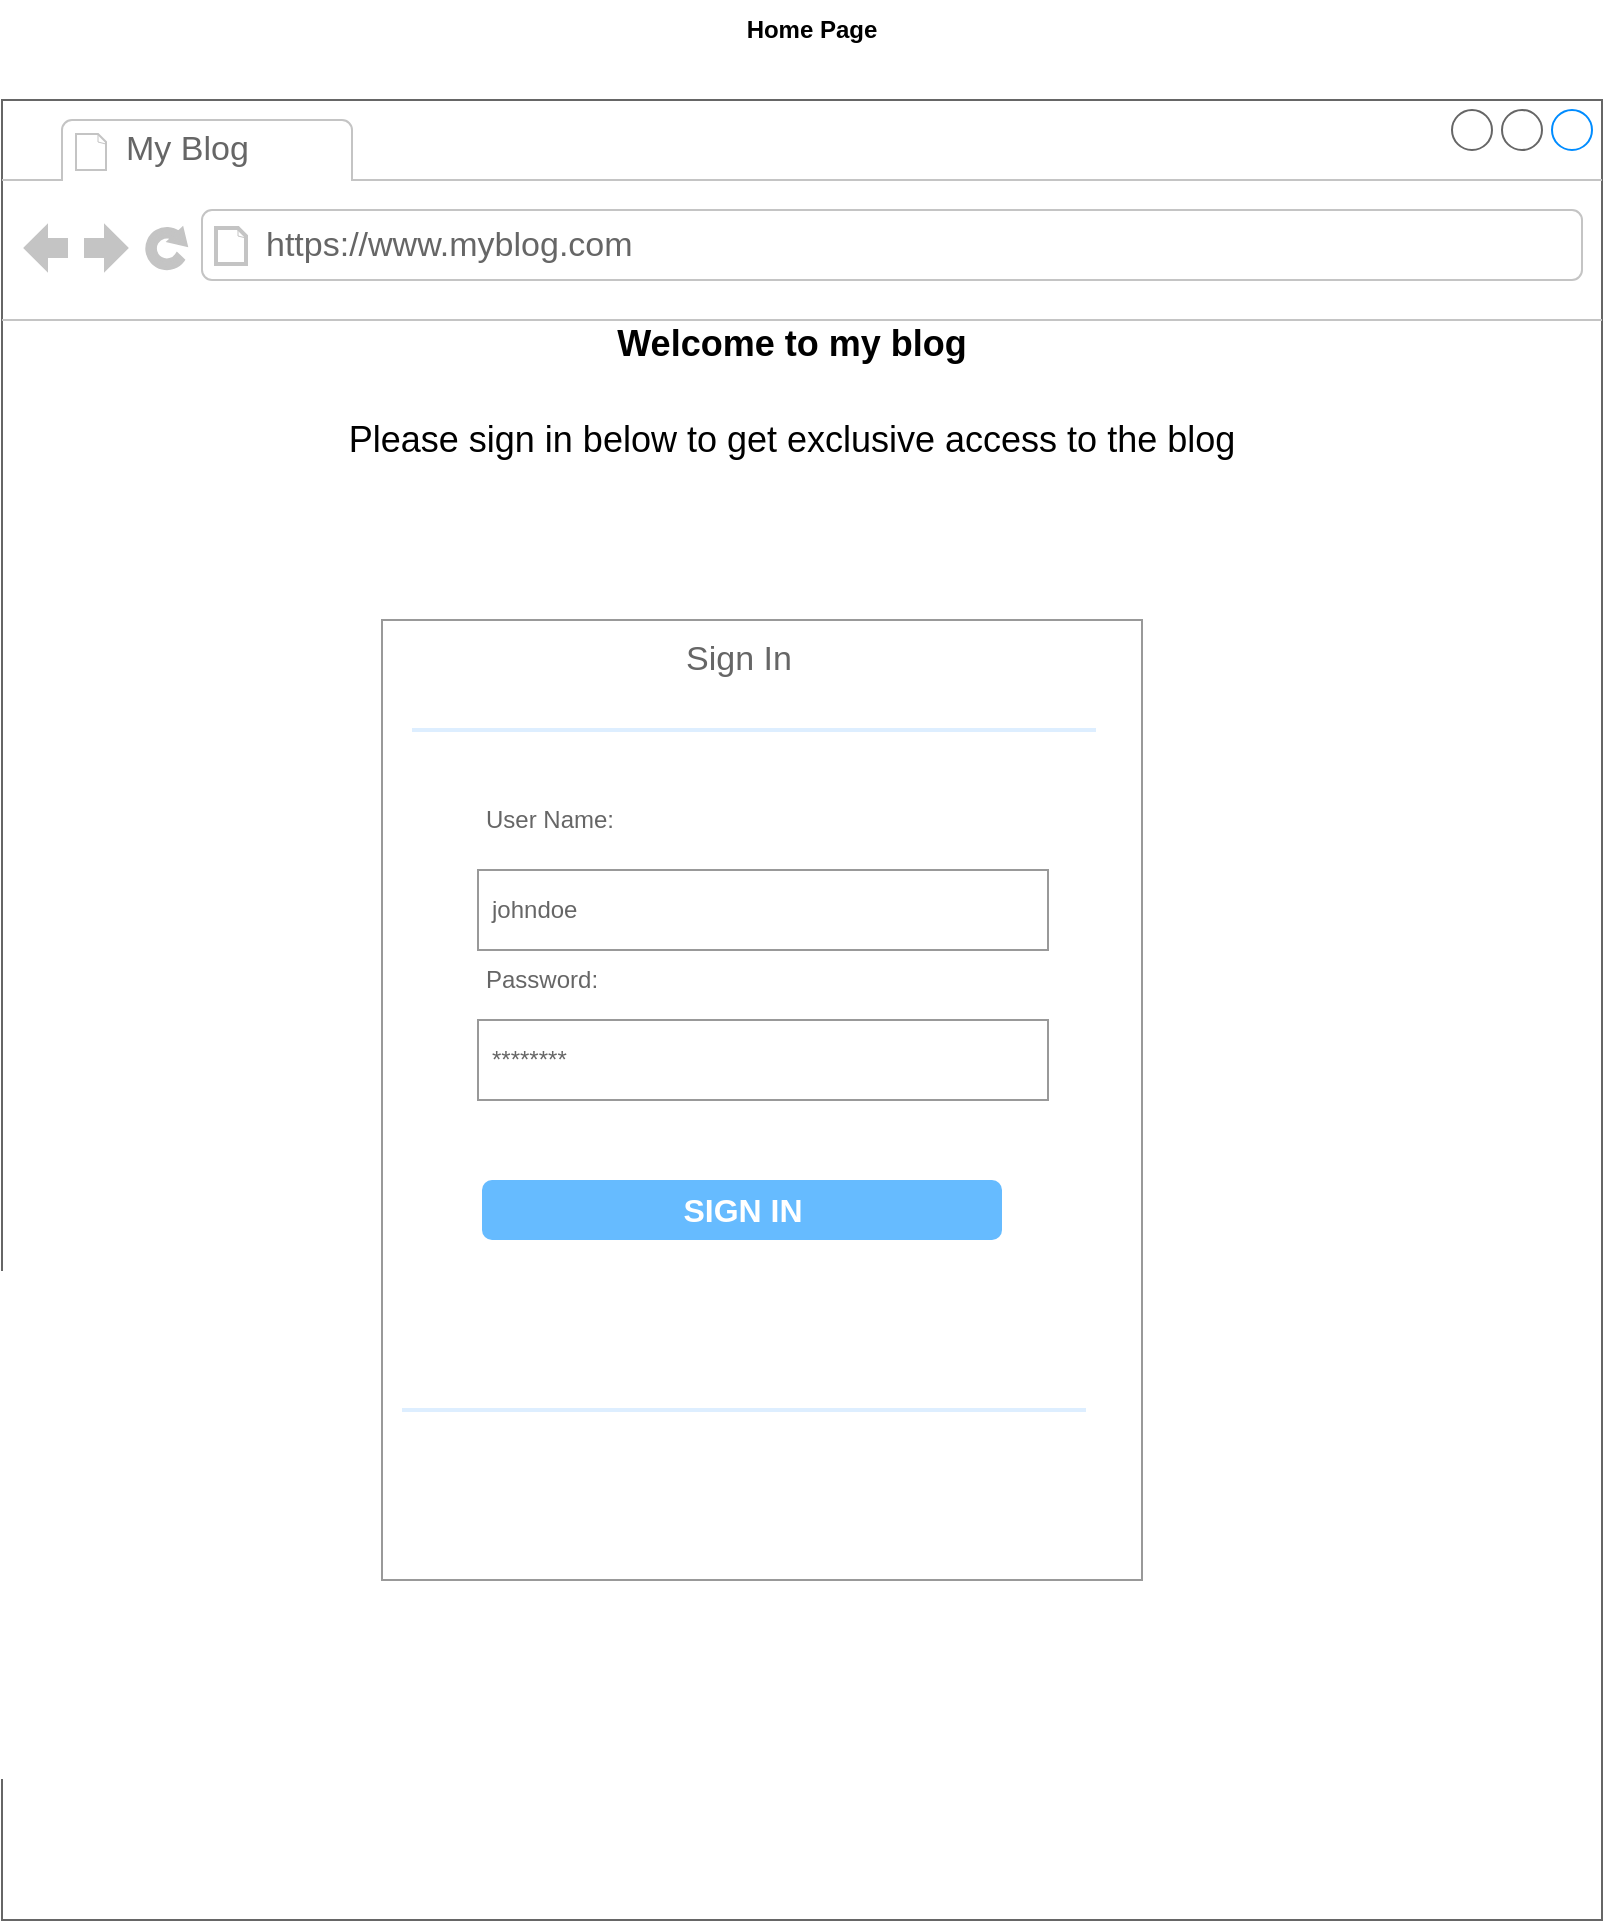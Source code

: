 <mxfile version="16.5.2" type="github" pages="2">
  <diagram id="RBLcFZ3gTbpYLGEy5wXY" name="Page-1">
    <mxGraphModel dx="1755" dy="1652" grid="1" gridSize="10" guides="1" tooltips="1" connect="1" arrows="1" fold="1" page="1" pageScale="1" pageWidth="827" pageHeight="1169" math="0" shadow="0">
      <root>
        <mxCell id="0" />
        <mxCell id="1" parent="0" />
        <mxCell id="5jpiuJt5tEty0Lqef1DL-1" value="" style="strokeWidth=1;shadow=0;dashed=0;align=center;html=1;shape=mxgraph.mockup.containers.browserWindow;rSize=0;strokeColor=#666666;strokeColor2=#008cff;strokeColor3=#c4c4c4;mainText=,;recursiveResize=0;" vertex="1" parent="1">
          <mxGeometry x="-60" y="160" width="800" height="910" as="geometry" />
        </mxCell>
        <mxCell id="5jpiuJt5tEty0Lqef1DL-2" value="My Blog" style="strokeWidth=1;shadow=0;dashed=0;align=center;html=1;shape=mxgraph.mockup.containers.anchor;fontSize=17;fontColor=#666666;align=left;" vertex="1" parent="5jpiuJt5tEty0Lqef1DL-1">
          <mxGeometry x="60" y="12" width="110" height="26" as="geometry" />
        </mxCell>
        <mxCell id="5jpiuJt5tEty0Lqef1DL-3" value="https://www.myblog.com" style="strokeWidth=1;shadow=0;dashed=0;align=center;html=1;shape=mxgraph.mockup.containers.anchor;rSize=0;fontSize=17;fontColor=#666666;align=left;" vertex="1" parent="5jpiuJt5tEty0Lqef1DL-1">
          <mxGeometry x="130" y="60" width="250" height="26" as="geometry" />
        </mxCell>
        <mxCell id="5jpiuJt5tEty0Lqef1DL-20" value="&lt;h1 style=&quot;font-size: 18px&quot;&gt;&lt;font style=&quot;font-size: 18px&quot;&gt;Welcome to my blog&amp;nbsp;&lt;/font&gt;&lt;/h1&gt;&lt;p style=&quot;line-height: 2.1 ; font-size: 18px&quot;&gt;Please sign in below to get exclusive access to the blog&amp;nbsp;&lt;/p&gt;" style="text;html=1;strokeColor=none;fillColor=none;spacing=5;spacingTop=-20;whiteSpace=wrap;overflow=hidden;rounded=0;align=center;" vertex="1" parent="5jpiuJt5tEty0Lqef1DL-1">
          <mxGeometry y="110" width="795" height="140" as="geometry" />
        </mxCell>
        <mxCell id="5jpiuJt5tEty0Lqef1DL-6" value="" style="strokeWidth=1;shadow=0;dashed=0;align=center;html=1;shape=mxgraph.mockup.forms.rrect;rSize=0;strokeColor=#999999;fillColor=#ffffff;" vertex="1" parent="5jpiuJt5tEty0Lqef1DL-1">
          <mxGeometry x="190" y="260" width="380" height="480" as="geometry" />
        </mxCell>
        <mxCell id="5jpiuJt5tEty0Lqef1DL-7" value="&lt;font style=&quot;font-size: 17px&quot;&gt;Sign In&lt;/font&gt;" style="strokeWidth=1;shadow=0;dashed=0;align=center;html=1;shape=mxgraph.mockup.forms.anchor;fontSize=12;fontColor=#666666;align=left;resizeWidth=1;spacingLeft=0;" vertex="1" parent="5jpiuJt5tEty0Lqef1DL-6">
          <mxGeometry width="65.517" height="20" relative="1" as="geometry">
            <mxPoint x="150" y="10" as="offset" />
          </mxGeometry>
        </mxCell>
        <mxCell id="5jpiuJt5tEty0Lqef1DL-8" value="" style="shape=line;strokeColor=#ddeeff;strokeWidth=2;html=1;resizeWidth=1;" vertex="1" parent="5jpiuJt5tEty0Lqef1DL-6">
          <mxGeometry width="342" height="10" relative="1" as="geometry">
            <mxPoint x="15" y="50" as="offset" />
          </mxGeometry>
        </mxCell>
        <mxCell id="5jpiuJt5tEty0Lqef1DL-9" value="User Name:" style="strokeWidth=1;shadow=0;dashed=0;align=center;html=1;shape=mxgraph.mockup.forms.anchor;fontSize=12;fontColor=#666666;align=left;resizeWidth=1;spacingLeft=0;" vertex="1" parent="5jpiuJt5tEty0Lqef1DL-6">
          <mxGeometry width="190.0" height="20" relative="1" as="geometry">
            <mxPoint x="50" y="90" as="offset" />
          </mxGeometry>
        </mxCell>
        <mxCell id="5jpiuJt5tEty0Lqef1DL-10" value="johndoe" style="strokeWidth=1;shadow=0;dashed=0;align=center;html=1;shape=mxgraph.mockup.forms.rrect;rSize=0;strokeColor=#999999;fontColor=#666666;align=left;spacingLeft=5;resizeWidth=1;" vertex="1" parent="5jpiuJt5tEty0Lqef1DL-6">
          <mxGeometry width="285" height="40" relative="1" as="geometry">
            <mxPoint x="48" y="125" as="offset" />
          </mxGeometry>
        </mxCell>
        <mxCell id="5jpiuJt5tEty0Lqef1DL-11" value="Password:" style="strokeWidth=1;shadow=0;dashed=0;align=center;html=1;shape=mxgraph.mockup.forms.anchor;fontSize=12;fontColor=#666666;align=left;resizeWidth=1;spacingLeft=0;" vertex="1" parent="5jpiuJt5tEty0Lqef1DL-6">
          <mxGeometry width="190.0" height="20" relative="1" as="geometry">
            <mxPoint x="50" y="170" as="offset" />
          </mxGeometry>
        </mxCell>
        <mxCell id="5jpiuJt5tEty0Lqef1DL-12" value="********" style="strokeWidth=1;shadow=0;dashed=0;align=center;html=1;shape=mxgraph.mockup.forms.rrect;rSize=0;strokeColor=#999999;fontColor=#666666;align=left;spacingLeft=5;resizeWidth=1;" vertex="1" parent="5jpiuJt5tEty0Lqef1DL-6">
          <mxGeometry width="285" height="40" relative="1" as="geometry">
            <mxPoint x="48" y="200" as="offset" />
          </mxGeometry>
        </mxCell>
        <mxCell id="5jpiuJt5tEty0Lqef1DL-13" value="SIGN IN" style="strokeWidth=1;shadow=0;dashed=0;align=center;html=1;shape=mxgraph.mockup.forms.rrect;rSize=5;strokeColor=none;fontColor=#ffffff;fillColor=#66bbff;fontSize=16;fontStyle=1;" vertex="1" parent="5jpiuJt5tEty0Lqef1DL-6">
          <mxGeometry y="1" width="260" height="30" relative="1" as="geometry">
            <mxPoint x="50" y="-200" as="offset" />
          </mxGeometry>
        </mxCell>
        <mxCell id="5jpiuJt5tEty0Lqef1DL-14" value="" style="strokeWidth=1;shadow=0;dashed=0;align=center;html=1;shape=mxgraph.mockup.forms.anchor;fontSize=12;fontColor=#9999ff;align=left;spacingLeft=0;fontStyle=4;resizeWidth=1;" vertex="1" parent="5jpiuJt5tEty0Lqef1DL-6">
          <mxGeometry y="1" width="285" height="20" relative="1" as="geometry">
            <mxPoint x="80" y="-110" as="offset" />
          </mxGeometry>
        </mxCell>
        <mxCell id="5jpiuJt5tEty0Lqef1DL-15" value="" style="shape=line;strokeColor=#ddeeff;strokeWidth=2;html=1;resizeWidth=1;" vertex="1" parent="5jpiuJt5tEty0Lqef1DL-6">
          <mxGeometry y="1" width="342" height="10" relative="1" as="geometry">
            <mxPoint x="10" y="-90" as="offset" />
          </mxGeometry>
        </mxCell>
        <mxCell id="5jpiuJt5tEty0Lqef1DL-5" value="&lt;b&gt;Home Page&lt;/b&gt;" style="text;html=1;strokeColor=none;fillColor=none;align=center;verticalAlign=middle;whiteSpace=wrap;rounded=0;" vertex="1" parent="1">
          <mxGeometry x="40" y="110" width="610" height="30" as="geometry" />
        </mxCell>
      </root>
    </mxGraphModel>
  </diagram>
  <diagram id="OJevcba9gRvt2_Ck5k1o" name="Page-2">
    <mxGraphModel dx="1935" dy="1433" grid="1" gridSize="10" guides="1" tooltips="1" connect="1" arrows="1" fold="1" page="1" pageScale="1" pageWidth="827" pageHeight="1169" math="0" shadow="0">
      <root>
        <mxCell id="ab95pZ52iRRw0WnqXQDJ-0" />
        <mxCell id="ab95pZ52iRRw0WnqXQDJ-1" parent="ab95pZ52iRRw0WnqXQDJ-0" />
        <mxCell id="S5TbI3z5DZF1CceDogJM-0" value="" style="strokeWidth=1;shadow=0;dashed=0;align=center;html=1;shape=mxgraph.mockup.containers.browserWindow;rSize=0;strokeColor=#666666;strokeColor2=#008cff;strokeColor3=#c4c4c4;mainText=,;recursiveResize=0;" vertex="1" parent="ab95pZ52iRRw0WnqXQDJ-1">
          <mxGeometry x="-300" y="120" width="1010" height="1060" as="geometry" />
        </mxCell>
        <mxCell id="S5TbI3z5DZF1CceDogJM-1" value="My Blog" style="strokeWidth=1;shadow=0;dashed=0;align=center;html=1;shape=mxgraph.mockup.containers.anchor;fontSize=17;fontColor=#666666;align=left;" vertex="1" parent="S5TbI3z5DZF1CceDogJM-0">
          <mxGeometry x="60" y="12" width="110" height="26" as="geometry" />
        </mxCell>
        <mxCell id="S5TbI3z5DZF1CceDogJM-2" value="https://www.myblog.com/myblog" style="strokeWidth=1;shadow=0;dashed=0;align=center;html=1;shape=mxgraph.mockup.containers.anchor;rSize=0;fontSize=17;fontColor=#666666;align=left;" vertex="1" parent="S5TbI3z5DZF1CceDogJM-0">
          <mxGeometry x="130" y="60" width="250" height="26" as="geometry" />
        </mxCell>
        <mxCell id="S5TbI3z5DZF1CceDogJM-3" value="&lt;h1 style=&quot;font-size: 18px&quot;&gt;&lt;font style=&quot;font-size: 18px&quot;&gt;Welcome to my blog&amp;nbsp;&lt;/font&gt;&lt;/h1&gt;&lt;p style=&quot;line-height: 2.1 ; font-size: 18px&quot;&gt;Musings and reflection of a mom-of-three, biochemist, and a budding&lt;/p&gt;&lt;p style=&quot;line-height: 2.1 ; font-size: 18px&quot;&gt;software engineer&amp;nbsp;&amp;nbsp;&lt;/p&gt;" style="text;html=1;spacing=5;spacingTop=-20;whiteSpace=wrap;overflow=hidden;rounded=0;align=center;fillColor=#f5f5f5;fontColor=#333333;strokeColor=#666666;" vertex="1" parent="S5TbI3z5DZF1CceDogJM-0">
          <mxGeometry y="110" width="1010" height="140" as="geometry" />
        </mxCell>
        <mxCell id="S5TbI3z5DZF1CceDogJM-14" value="&lt;span style=&quot;background-color: rgb(204 , 153 , 255)&quot;&gt;Header&lt;/span&gt;" style="text;html=1;strokeColor=none;fillColor=none;align=center;verticalAlign=middle;whiteSpace=wrap;rounded=0;fontSize=17;" vertex="1" parent="S5TbI3z5DZF1CceDogJM-0">
          <mxGeometry x="20" y="140" width="60" height="30" as="geometry" />
        </mxCell>
        <mxCell id="S5TbI3z5DZF1CceDogJM-19" value="" style="rounded=0;whiteSpace=wrap;html=1;labelBackgroundColor=#CC99FF;fontSize=17;fillColor=#FFD9F5;" vertex="1" parent="S5TbI3z5DZF1CceDogJM-0">
          <mxGeometry y="250" width="1010" height="140" as="geometry" />
        </mxCell>
        <mxCell id="S5TbI3z5DZF1CceDogJM-23" value="" style="rounded=0;whiteSpace=wrap;html=1;labelBackgroundColor=#FFFAFD;fontSize=17;fillColor=#F0D6FF;" vertex="1" parent="S5TbI3z5DZF1CceDogJM-0">
          <mxGeometry y="390" width="1010" height="140" as="geometry" />
        </mxCell>
        <mxCell id="S5TbI3z5DZF1CceDogJM-22" value="&lt;span style=&quot;background-color: rgb(204 , 153 , 255)&quot;&gt;postHeader&lt;/span&gt;" style="text;html=1;strokeColor=none;fillColor=none;align=center;verticalAlign=middle;whiteSpace=wrap;rounded=0;fontSize=17;" vertex="1" parent="S5TbI3z5DZF1CceDogJM-0">
          <mxGeometry x="20" y="250" width="60" height="30" as="geometry" />
        </mxCell>
        <mxCell id="S5TbI3z5DZF1CceDogJM-21" value="&lt;h1&gt;Blog post title&amp;nbsp;&lt;/h1&gt;&lt;div&gt;subtitle&amp;nbsp;&lt;/div&gt;" style="text;html=1;strokeColor=none;fillColor=none;spacing=5;spacingTop=-20;whiteSpace=wrap;overflow=hidden;rounded=0;labelBackgroundColor=#FFFAFD;fontSize=17;opacity=90;" vertex="1" parent="S5TbI3z5DZF1CceDogJM-0">
          <mxGeometry y="290" width="590" height="100" as="geometry" />
        </mxCell>
        <mxCell id="S5TbI3z5DZF1CceDogJM-24" value="&lt;span style=&quot;background-color: rgb(204 , 153 , 255)&quot;&gt;Content&lt;/span&gt;&amp;nbsp;" style="text;html=1;strokeColor=none;fillColor=none;align=center;verticalAlign=middle;whiteSpace=wrap;rounded=0;labelBackgroundColor=#FFFAFD;fontSize=17;" vertex="1" parent="S5TbI3z5DZF1CceDogJM-0">
          <mxGeometry x="10" y="400" width="60" height="30" as="geometry" />
        </mxCell>
        <mxCell id="S5TbI3z5DZF1CceDogJM-51" value="From" style="strokeWidth=1;shadow=0;dashed=0;align=center;html=1;shape=mxgraph.mockup.forms.anchor;align=right;spacingRight=2;fontColor=#666666;rounded=0;labelBackgroundColor=#FFFAFD;fontFamily=Helvetica;fontSize=17;fillColor=none;gradientColor=none;opacity=90;" vertex="1" parent="S5TbI3z5DZF1CceDogJM-0">
          <mxGeometry x="260" y="600" width="50" height="18" as="geometry" />
        </mxCell>
        <mxCell id="S5TbI3z5DZF1CceDogJM-52" value="john@jgraph.com" style="strokeWidth=1;shadow=0;dashed=0;align=center;html=1;shape=mxgraph.mockup.forms.rrect;fillColor=#ffffff;rSize=0;fontColor=#666666;align=left;spacingLeft=3;strokeColor=#999999;rounded=0;labelBackgroundColor=#FFFAFD;fontFamily=Helvetica;fontSize=17;opacity=90;" vertex="1" parent="S5TbI3z5DZF1CceDogJM-0">
          <mxGeometry x="310" y="600" width="350" height="18" as="geometry" />
        </mxCell>
        <mxCell id="S5TbI3z5DZF1CceDogJM-54" value="" style="strokeWidth=1;shadow=0;dashed=0;align=center;html=1;shape=mxgraph.mockup.forms.rrect;fillColor=#ffffff;rSize=0;fontColor=#666666;align=left;spacingLeft=3;strokeColor=#999999;rounded=0;labelBackgroundColor=#FFFAFD;fontFamily=Helvetica;fontSize=17;opacity=90;" vertex="1" parent="S5TbI3z5DZF1CceDogJM-0">
          <mxGeometry x="310" y="635" width="350" height="18" as="geometry" />
        </mxCell>
        <mxCell id="S5TbI3z5DZF1CceDogJM-55" value="" style="strokeWidth=1;shadow=0;dashed=0;align=center;html=1;shape=mxgraph.mockup.forms.anchor;align=right;spacingRight=2;fontColor=#666666;rounded=0;labelBackgroundColor=#FFFAFD;fontFamily=Helvetica;fontSize=17;fillColor=none;gradientColor=none;opacity=90;" vertex="1" parent="S5TbI3z5DZF1CceDogJM-0">
          <mxGeometry x="260" y="670" width="50" height="18" as="geometry" />
        </mxCell>
        <mxCell id="S5TbI3z5DZF1CceDogJM-57" value="" style="strokeWidth=1;shadow=0;dashed=0;align=center;html=1;shape=mxgraph.mockup.forms.anchor;align=right;spacingRight=2;fontColor=#666666;rounded=0;labelBackgroundColor=#FFFAFD;fontFamily=Helvetica;fontSize=17;fillColor=none;gradientColor=none;opacity=90;" vertex="1" parent="S5TbI3z5DZF1CceDogJM-0">
          <mxGeometry x="260" y="705" width="50" height="18" as="geometry" />
        </mxCell>
        <mxCell id="S5TbI3z5DZF1CceDogJM-61" value="Lorem ipsum dolor sit amet, consectetur adipisicing elit, sed do eiusmod tempor incididunt ut labore et dolore magna aliqua. Ut enim ad minim veniam, quis nostrud exercitation ullamco laboris nisi ut aliquip ex ea commodo consequat. Duis aute irure dolor in reprehenderit in voluptate velit esse cillum dolore eu fugiat nulla pariatur. Excepteur sint occaecat cupidatat non proident, sunt in culpa qui officia deserunt mollit anim id est laborum." style="strokeWidth=1;shadow=0;dashed=0;align=center;html=1;shape=mxgraph.mockup.forms.rrect;fillColor=#ffffff;rSize=0;fontColor=#666666;align=left;spacingLeft=3;strokeColor=#999999;verticalAlign=top;whiteSpace=wrap;rounded=0;labelBackgroundColor=#FFFAFD;fontFamily=Helvetica;fontSize=17;opacity=90;" vertex="1" parent="S5TbI3z5DZF1CceDogJM-0">
          <mxGeometry x="280" y="690" width="400" height="125" as="geometry" />
        </mxCell>
      </root>
    </mxGraphModel>
  </diagram>
</mxfile>

